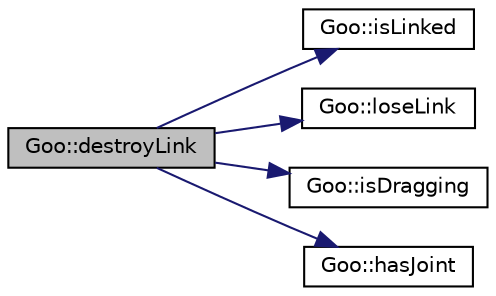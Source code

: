 digraph G
{
  edge [fontname="Helvetica",fontsize="10",labelfontname="Helvetica",labelfontsize="10"];
  node [fontname="Helvetica",fontsize="10",shape=record];
  rankdir="LR";
  Node1 [label="Goo::destroyLink",height=0.2,width=0.4,color="black", fillcolor="grey75", style="filled" fontcolor="black"];
  Node1 -> Node2 [color="midnightblue",fontsize="10",style="solid",fontname="Helvetica"];
  Node2 [label="Goo::isLinked",height=0.2,width=0.4,color="black", fillcolor="white", style="filled",URL="$d5/d5d/classGoo.html#aed176edac944a149551eab016e6f0d6a"];
  Node1 -> Node3 [color="midnightblue",fontsize="10",style="solid",fontname="Helvetica"];
  Node3 [label="Goo::loseLink",height=0.2,width=0.4,color="black", fillcolor="white", style="filled",URL="$d5/d5d/classGoo.html#a8dbb600f747f7e1bd4bc47629cbc9ec9"];
  Node1 -> Node4 [color="midnightblue",fontsize="10",style="solid",fontname="Helvetica"];
  Node4 [label="Goo::isDragging",height=0.2,width=0.4,color="black", fillcolor="white", style="filled",URL="$d5/d5d/classGoo.html#a9c348d89e111f2cd91717e5b743c9c04"];
  Node1 -> Node5 [color="midnightblue",fontsize="10",style="solid",fontname="Helvetica"];
  Node5 [label="Goo::hasJoint",height=0.2,width=0.4,color="black", fillcolor="white", style="filled",URL="$d5/d5d/classGoo.html#ae809f97fb4c0c7f58a63cbed66f0ba5c"];
}
